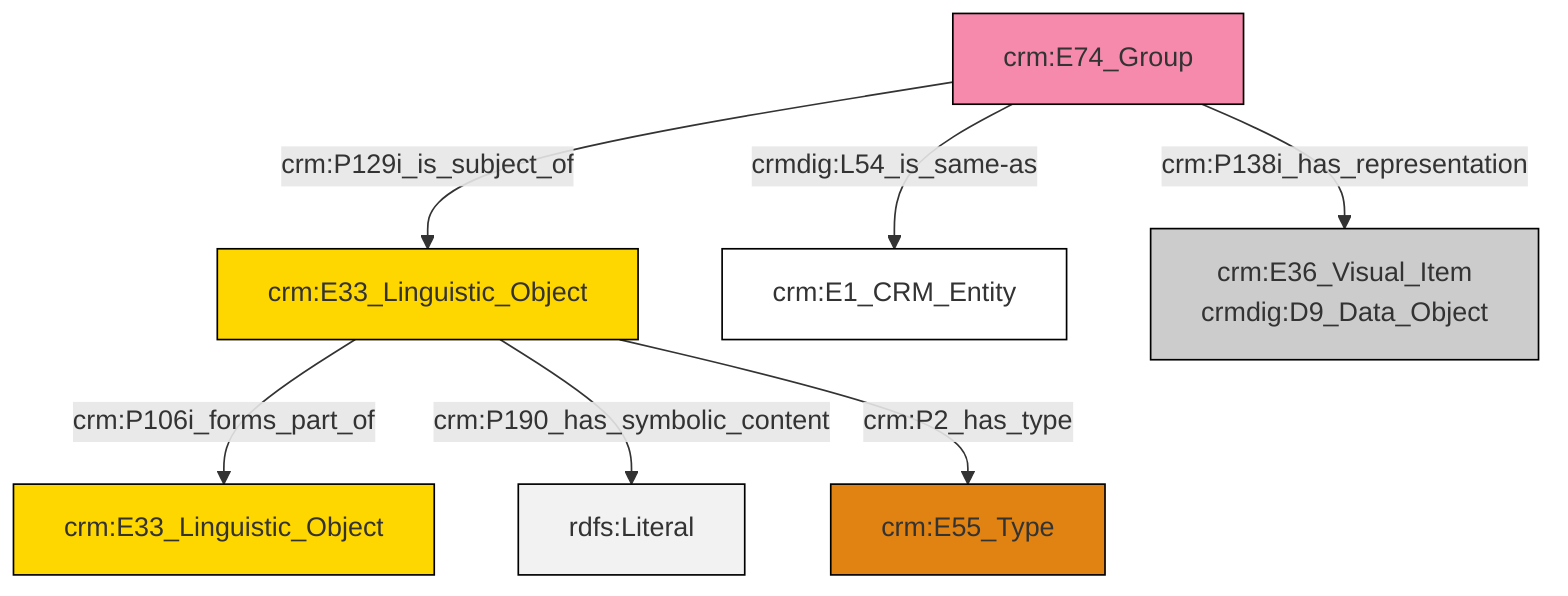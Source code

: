 graph TD
classDef Literal fill:#f2f2f2,stroke:#000000;
classDef CRM_Entity fill:#FFFFFF,stroke:#000000;
classDef Temporal_Entity fill:#00C9E6, stroke:#000000;
classDef Type fill:#E18312, stroke:#000000;
classDef Time-Span fill:#2C9C91, stroke:#000000;
classDef Appellation fill:#FFEB7F, stroke:#000000;
classDef Place fill:#008836, stroke:#000000;
classDef Persistent_Item fill:#B266B2, stroke:#000000;
classDef Conceptual_Object fill:#FFD700, stroke:#000000;
classDef Physical_Thing fill:#D2B48C, stroke:#000000;
classDef Actor fill:#f58aad, stroke:#000000;
classDef PC_Classes fill:#4ce600, stroke:#000000;
classDef Multi fill:#cccccc,stroke:#000000;

0["crm:E33_Linguistic_Object"]:::Conceptual_Object -->|crm:P106i_forms_part_of| 1["crm:E33_Linguistic_Object"]:::Conceptual_Object
5["crm:E74_Group"]:::Actor -->|crmdig:L54_is_same-as| 3["crm:E1_CRM_Entity"]:::CRM_Entity
0["crm:E33_Linguistic_Object"]:::Conceptual_Object -->|crm:P190_has_symbolic_content| 10[rdfs:Literal]:::Literal
0["crm:E33_Linguistic_Object"]:::Conceptual_Object -->|crm:P2_has_type| 8["crm:E55_Type"]:::Type
5["crm:E74_Group"]:::Actor -->|crm:P138i_has_representation| 6["crm:E36_Visual_Item<br>crmdig:D9_Data_Object"]:::Multi
5["crm:E74_Group"]:::Actor -->|crm:P129i_is_subject_of| 0["crm:E33_Linguistic_Object"]:::Conceptual_Object